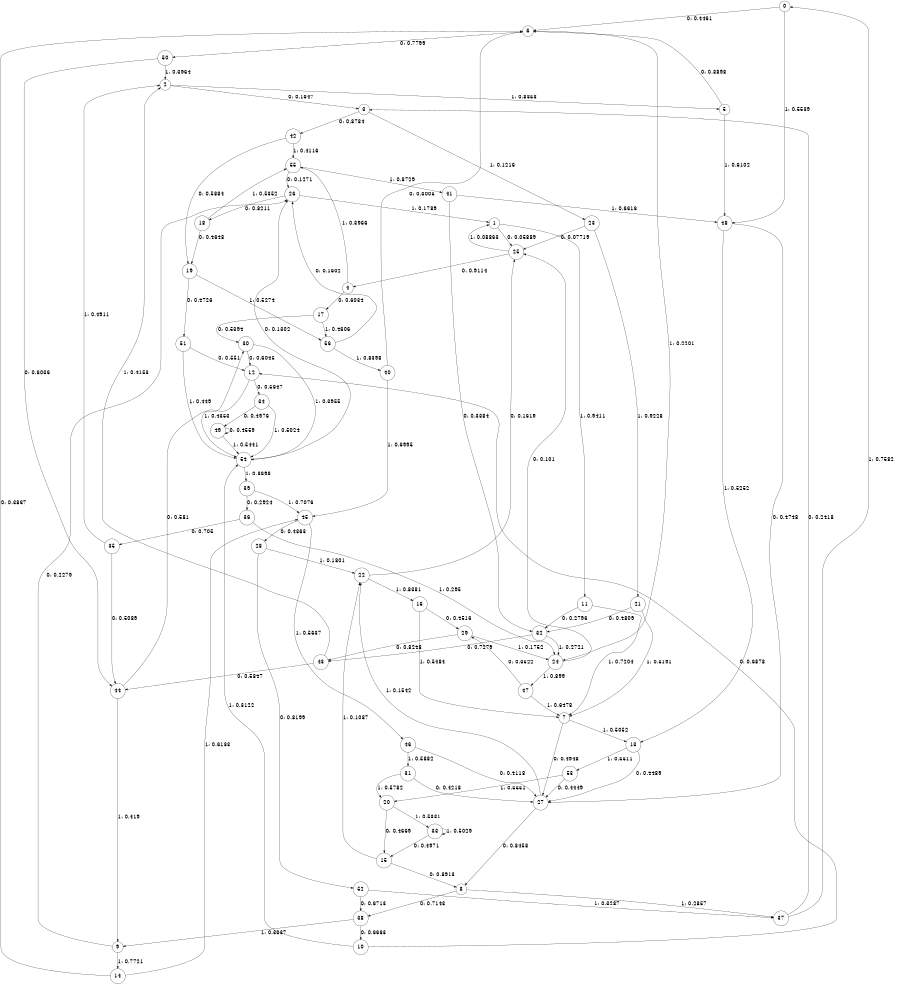 digraph "ch34concat_phase3_L8" {
size = "6,8.5";
ratio = "fill";
node [shape = circle];
node [fontsize = 24];
edge [fontsize = 24];
0 -> 6 [label = "0: 0.4461   "];
0 -> 48 [label = "1: 0.5539   "];
1 -> 25 [label = "0: 0.05889  "];
1 -> 11 [label = "1: 0.9411   "];
2 -> 3 [label = "0: 0.1647   "];
2 -> 5 [label = "1: 0.8353   "];
3 -> 42 [label = "0: 0.8784   "];
3 -> 23 [label = "1: 0.1216   "];
4 -> 17 [label = "0: 0.6034   "];
4 -> 55 [label = "1: 0.3966   "];
5 -> 6 [label = "0: 0.3898   "];
5 -> 48 [label = "1: 0.6102   "];
6 -> 50 [label = "0: 0.7799   "];
6 -> 24 [label = "1: 0.2201   "];
7 -> 27 [label = "0: 0.4948   "];
7 -> 13 [label = "1: 0.5052   "];
8 -> 38 [label = "0: 0.7143   "];
8 -> 37 [label = "1: 0.2857   "];
9 -> 26 [label = "0: 0.2279   "];
9 -> 14 [label = "1: 0.7721   "];
10 -> 12 [label = "0: 0.6878   "];
10 -> 54 [label = "1: 0.3122   "];
11 -> 32 [label = "0: 0.2796   "];
11 -> 7 [label = "1: 0.7204   "];
12 -> 34 [label = "0: 0.5647   "];
12 -> 54 [label = "1: 0.4353   "];
13 -> 27 [label = "0: 0.4489   "];
13 -> 53 [label = "1: 0.5511   "];
14 -> 6 [label = "0: 0.3867   "];
14 -> 45 [label = "1: 0.6133   "];
15 -> 8 [label = "0: 0.8913   "];
15 -> 22 [label = "1: 0.1087   "];
16 -> 29 [label = "0: 0.4516   "];
16 -> 7 [label = "1: 0.5484   "];
17 -> 30 [label = "0: 0.5394   "];
17 -> 56 [label = "1: 0.4606   "];
18 -> 19 [label = "0: 0.4648   "];
18 -> 55 [label = "1: 0.5352   "];
19 -> 51 [label = "0: 0.4726   "];
19 -> 56 [label = "1: 0.5274   "];
20 -> 15 [label = "0: 0.4669   "];
20 -> 33 [label = "1: 0.5331   "];
21 -> 32 [label = "0: 0.4809   "];
21 -> 7 [label = "1: 0.5191   "];
22 -> 25 [label = "0: 0.1619   "];
22 -> 16 [label = "1: 0.8381   "];
23 -> 25 [label = "0: 0.07719  "];
23 -> 21 [label = "1: 0.9228   "];
24 -> 25 [label = "0: 0.101    "];
24 -> 47 [label = "1: 0.899    "];
25 -> 4 [label = "0: 0.9114   "];
25 -> 1 [label = "1: 0.08863  "];
26 -> 18 [label = "0: 0.8211   "];
26 -> 1 [label = "1: 0.1789   "];
27 -> 8 [label = "0: 0.8458   "];
27 -> 22 [label = "1: 0.1542   "];
28 -> 52 [label = "0: 0.8199   "];
28 -> 22 [label = "1: 0.1801   "];
29 -> 43 [label = "0: 0.8248   "];
29 -> 24 [label = "1: 0.1752   "];
30 -> 12 [label = "0: 0.6045   "];
30 -> 54 [label = "1: 0.3955   "];
31 -> 27 [label = "0: 0.4218   "];
31 -> 20 [label = "1: 0.5782   "];
32 -> 43 [label = "0: 0.7279   "];
32 -> 24 [label = "1: 0.2721   "];
33 -> 15 [label = "0: 0.4971   "];
33 -> 33 [label = "1: 0.5029   "];
34 -> 49 [label = "0: 0.4976   "];
34 -> 54 [label = "1: 0.5024   "];
35 -> 44 [label = "0: 0.5089   "];
35 -> 2 [label = "1: 0.4911   "];
36 -> 35 [label = "0: 0.705    "];
36 -> 24 [label = "1: 0.295    "];
37 -> 3 [label = "0: 0.2418   "];
37 -> 0 [label = "1: 0.7582   "];
38 -> 10 [label = "0: 0.6663   "];
38 -> 9 [label = "1: 0.3337   "];
39 -> 36 [label = "0: 0.2924   "];
39 -> 45 [label = "1: 0.7076   "];
40 -> 6 [label = "0: 0.3005   "];
40 -> 45 [label = "1: 0.6995   "];
41 -> 32 [label = "0: 0.3384   "];
41 -> 48 [label = "1: 0.6616   "];
42 -> 19 [label = "0: 0.5884   "];
42 -> 55 [label = "1: 0.4116   "];
43 -> 44 [label = "0: 0.5847   "];
43 -> 2 [label = "1: 0.4153   "];
44 -> 30 [label = "0: 0.581    "];
44 -> 9 [label = "1: 0.419    "];
45 -> 28 [label = "0: 0.4363   "];
45 -> 46 [label = "1: 0.5637   "];
46 -> 27 [label = "0: 0.4118   "];
46 -> 31 [label = "1: 0.5882   "];
47 -> 29 [label = "0: 0.3522   "];
47 -> 7 [label = "1: 0.6478   "];
48 -> 27 [label = "0: 0.4748   "];
48 -> 13 [label = "1: 0.5252   "];
49 -> 49 [label = "0: 0.4559   "];
49 -> 54 [label = "1: 0.5441   "];
50 -> 44 [label = "0: 0.6036   "];
50 -> 2 [label = "1: 0.3964   "];
51 -> 12 [label = "0: 0.551    "];
51 -> 54 [label = "1: 0.449    "];
52 -> 38 [label = "0: 0.6713   "];
52 -> 37 [label = "1: 0.3287   "];
53 -> 27 [label = "0: 0.4449   "];
53 -> 20 [label = "1: 0.5551   "];
54 -> 26 [label = "0: 0.1302   "];
54 -> 39 [label = "1: 0.8698   "];
55 -> 26 [label = "0: 0.1271   "];
55 -> 41 [label = "1: 0.8729   "];
56 -> 26 [label = "0: 0.1602   "];
56 -> 40 [label = "1: 0.8398   "];
}